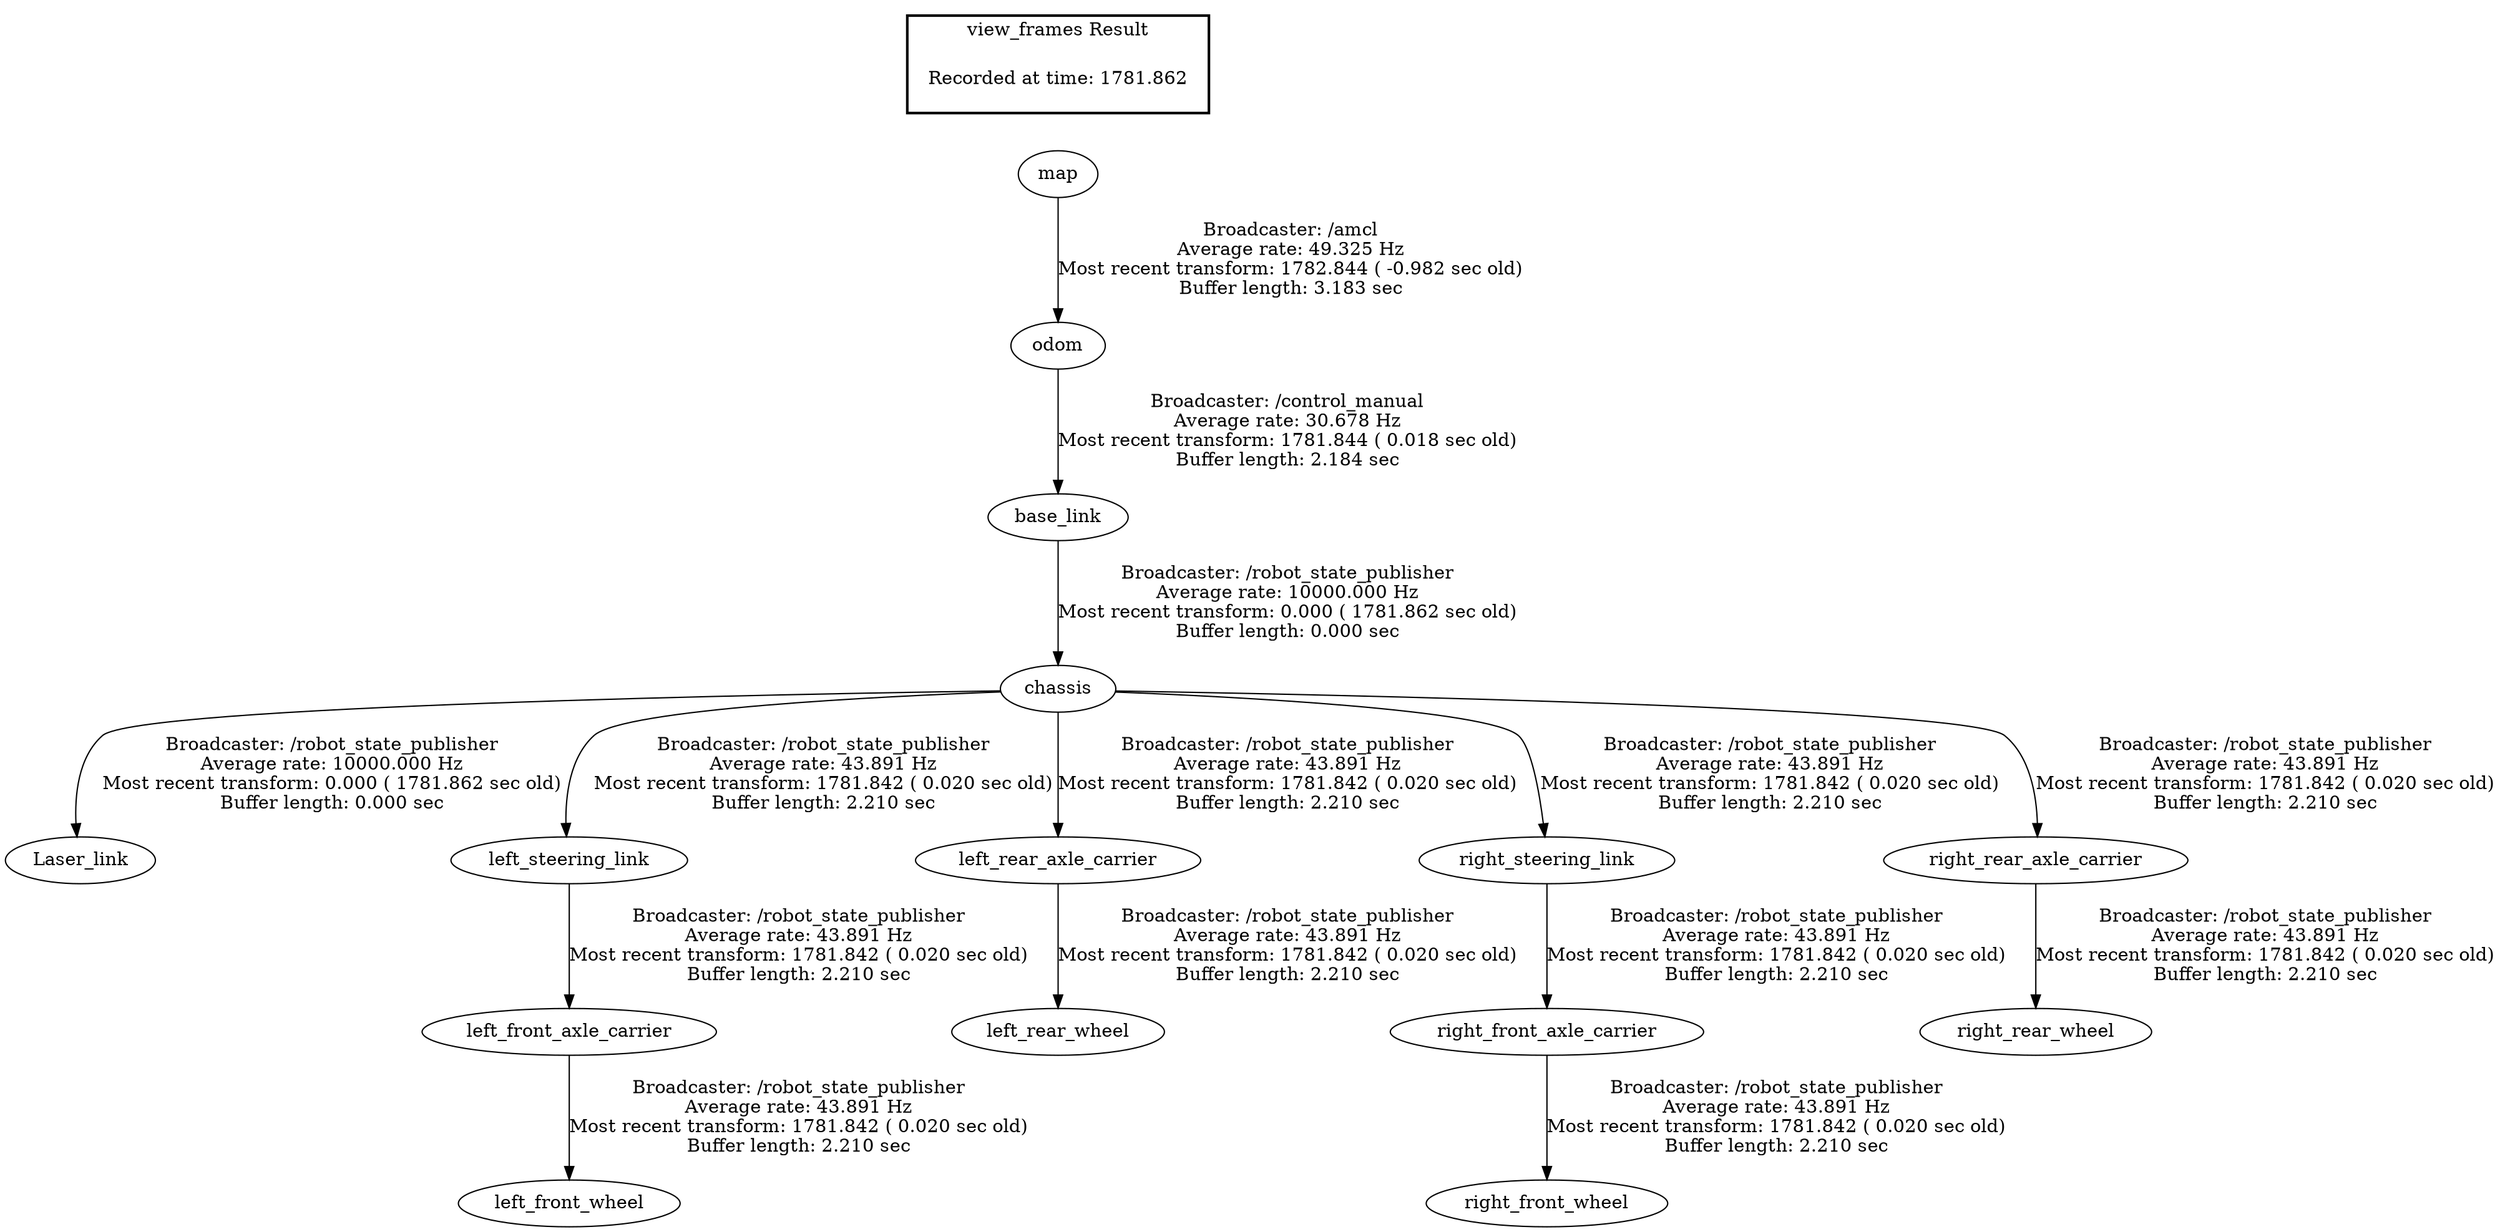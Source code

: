 digraph G {
"base_link" -> "chassis"[label="Broadcaster: /robot_state_publisher\nAverage rate: 10000.000 Hz\nMost recent transform: 0.000 ( 1781.862 sec old)\nBuffer length: 0.000 sec\n"];
"odom" -> "base_link"[label="Broadcaster: /control_manual\nAverage rate: 30.678 Hz\nMost recent transform: 1781.844 ( 0.018 sec old)\nBuffer length: 2.184 sec\n"];
"chassis" -> "Laser_link"[label="Broadcaster: /robot_state_publisher\nAverage rate: 10000.000 Hz\nMost recent transform: 0.000 ( 1781.862 sec old)\nBuffer length: 0.000 sec\n"];
"map" -> "odom"[label="Broadcaster: /amcl\nAverage rate: 49.325 Hz\nMost recent transform: 1782.844 ( -0.982 sec old)\nBuffer length: 3.183 sec\n"];
"left_front_axle_carrier" -> "left_front_wheel"[label="Broadcaster: /robot_state_publisher\nAverage rate: 43.891 Hz\nMost recent transform: 1781.842 ( 0.020 sec old)\nBuffer length: 2.210 sec\n"];
"left_steering_link" -> "left_front_axle_carrier"[label="Broadcaster: /robot_state_publisher\nAverage rate: 43.891 Hz\nMost recent transform: 1781.842 ( 0.020 sec old)\nBuffer length: 2.210 sec\n"];
"chassis" -> "left_steering_link"[label="Broadcaster: /robot_state_publisher\nAverage rate: 43.891 Hz\nMost recent transform: 1781.842 ( 0.020 sec old)\nBuffer length: 2.210 sec\n"];
"left_rear_axle_carrier" -> "left_rear_wheel"[label="Broadcaster: /robot_state_publisher\nAverage rate: 43.891 Hz\nMost recent transform: 1781.842 ( 0.020 sec old)\nBuffer length: 2.210 sec\n"];
"chassis" -> "left_rear_axle_carrier"[label="Broadcaster: /robot_state_publisher\nAverage rate: 43.891 Hz\nMost recent transform: 1781.842 ( 0.020 sec old)\nBuffer length: 2.210 sec\n"];
"right_front_axle_carrier" -> "right_front_wheel"[label="Broadcaster: /robot_state_publisher\nAverage rate: 43.891 Hz\nMost recent transform: 1781.842 ( 0.020 sec old)\nBuffer length: 2.210 sec\n"];
"right_steering_link" -> "right_front_axle_carrier"[label="Broadcaster: /robot_state_publisher\nAverage rate: 43.891 Hz\nMost recent transform: 1781.842 ( 0.020 sec old)\nBuffer length: 2.210 sec\n"];
"chassis" -> "right_steering_link"[label="Broadcaster: /robot_state_publisher\nAverage rate: 43.891 Hz\nMost recent transform: 1781.842 ( 0.020 sec old)\nBuffer length: 2.210 sec\n"];
"right_rear_axle_carrier" -> "right_rear_wheel"[label="Broadcaster: /robot_state_publisher\nAverage rate: 43.891 Hz\nMost recent transform: 1781.842 ( 0.020 sec old)\nBuffer length: 2.210 sec\n"];
"chassis" -> "right_rear_axle_carrier"[label="Broadcaster: /robot_state_publisher\nAverage rate: 43.891 Hz\nMost recent transform: 1781.842 ( 0.020 sec old)\nBuffer length: 2.210 sec\n"];
edge [style=invis];
 subgraph cluster_legend { style=bold; color=black; label ="view_frames Result";
"Recorded at time: 1781.862"[ shape=plaintext ] ;
 }->"map";
}